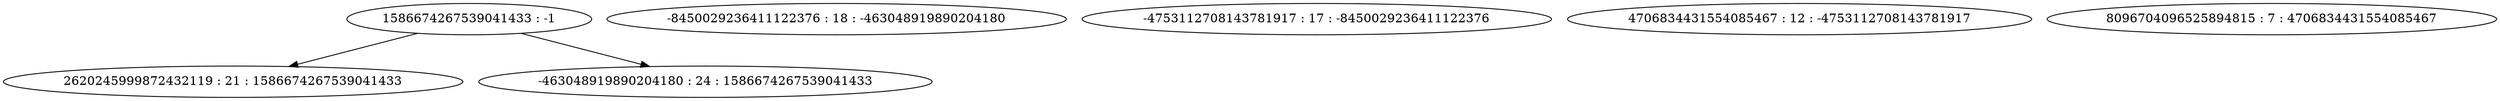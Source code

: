 digraph "plots_25_0.4_1000000.0_6000.0_5000000.0_0.5_75.0_selfish/tree_10_5.dot" {
	0 [label="1586674267539041433 : -1"]
	1 [label="2620245999872432119 : 21 : 1586674267539041433
"]
	2 [label="-463048919890204180 : 24 : 1586674267539041433
"]
	3 [label="-8450029236411122376 : 18 : -463048919890204180
"]
	4 [label="-4753112708143781917 : 17 : -8450029236411122376
"]
	5 [label="4706834431554085467 : 12 : -4753112708143781917
"]
	6 [label="8096704096525894815 : 7 : 4706834431554085467
"]
	0 -> 1
	0 -> 2
}
